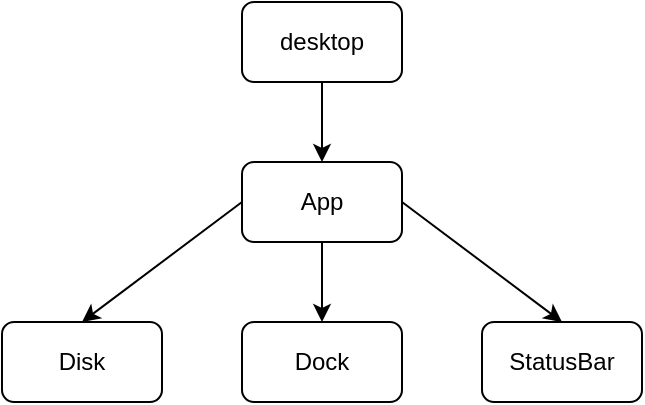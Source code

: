 <mxfile>
    <diagram id="Opiuae8TiBRxoM94_RdU" name="第 1 页">
        <mxGraphModel dx="959" dy="502" grid="1" gridSize="10" guides="1" tooltips="1" connect="1" arrows="1" fold="1" page="1" pageScale="1" pageWidth="827" pageHeight="1169" math="0" shadow="0">
            <root>
                <mxCell id="0"/>
                <mxCell id="1" parent="0"/>
                <mxCell id="10" style="edgeStyle=none;html=1;exitX=0.5;exitY=1;exitDx=0;exitDy=0;" edge="1" parent="1" source="2" target="4">
                    <mxGeometry relative="1" as="geometry"/>
                </mxCell>
                <mxCell id="2" value="desktop" style="rounded=1;whiteSpace=wrap;html=1;" vertex="1" parent="1">
                    <mxGeometry x="320" y="40" width="80" height="40" as="geometry"/>
                </mxCell>
                <mxCell id="3" value="Disk" style="rounded=1;whiteSpace=wrap;html=1;" vertex="1" parent="1">
                    <mxGeometry x="200" y="200" width="80" height="40" as="geometry"/>
                </mxCell>
                <mxCell id="7" style="edgeStyle=none;html=1;exitX=0.5;exitY=1;exitDx=0;exitDy=0;entryX=0.5;entryY=0;entryDx=0;entryDy=0;" edge="1" parent="1" source="4" target="5">
                    <mxGeometry relative="1" as="geometry"/>
                </mxCell>
                <mxCell id="8" style="edgeStyle=none;html=1;exitX=0;exitY=0.5;exitDx=0;exitDy=0;entryX=0.5;entryY=0;entryDx=0;entryDy=0;" edge="1" parent="1" source="4" target="3">
                    <mxGeometry relative="1" as="geometry"/>
                </mxCell>
                <mxCell id="9" style="edgeStyle=none;html=1;exitX=1;exitY=0.5;exitDx=0;exitDy=0;entryX=0.5;entryY=0;entryDx=0;entryDy=0;" edge="1" parent="1" source="4" target="6">
                    <mxGeometry relative="1" as="geometry"/>
                </mxCell>
                <mxCell id="4" value="App" style="rounded=1;whiteSpace=wrap;html=1;" vertex="1" parent="1">
                    <mxGeometry x="320" y="120" width="80" height="40" as="geometry"/>
                </mxCell>
                <mxCell id="5" value="Dock" style="rounded=1;whiteSpace=wrap;html=1;" vertex="1" parent="1">
                    <mxGeometry x="320" y="200" width="80" height="40" as="geometry"/>
                </mxCell>
                <mxCell id="6" value="StatusBar" style="rounded=1;whiteSpace=wrap;html=1;" vertex="1" parent="1">
                    <mxGeometry x="440" y="200" width="80" height="40" as="geometry"/>
                </mxCell>
            </root>
        </mxGraphModel>
    </diagram>
</mxfile>